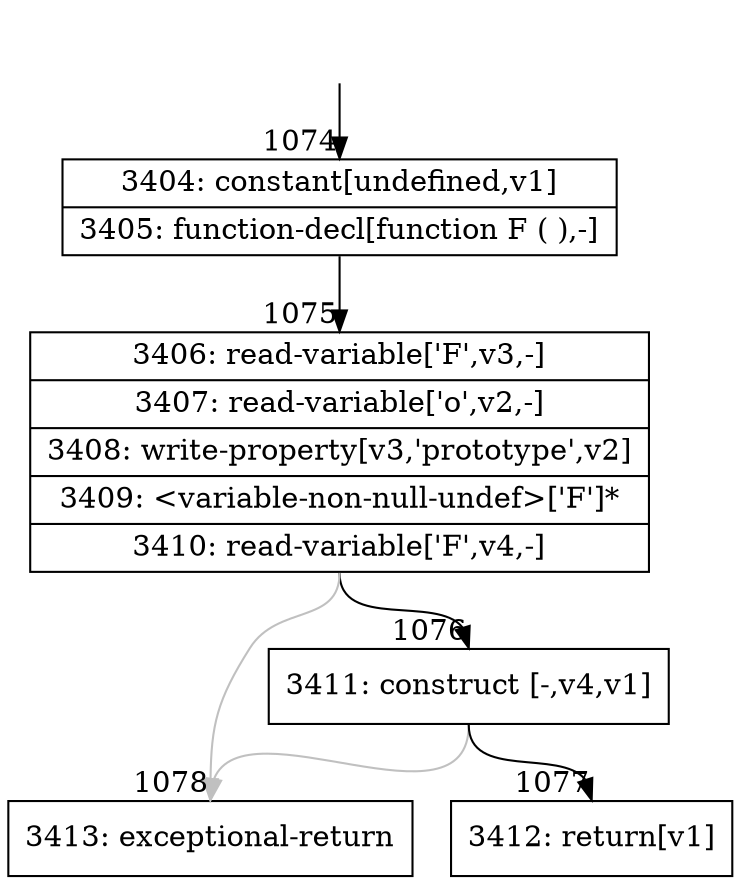 digraph {
rankdir="TD"
BB_entry83[shape=none,label=""];
BB_entry83 -> BB1074 [tailport=s, headport=n, headlabel="    1074"]
BB1074 [shape=record label="{3404: constant[undefined,v1]|3405: function-decl[function F ( ),-]}" ] 
BB1074 -> BB1075 [tailport=s, headport=n, headlabel="      1075"]
BB1075 [shape=record label="{3406: read-variable['F',v3,-]|3407: read-variable['o',v2,-]|3408: write-property[v3,'prototype',v2]|3409: \<variable-non-null-undef\>['F']*|3410: read-variable['F',v4,-]}" ] 
BB1075 -> BB1076 [tailport=s, headport=n, headlabel="      1076"]
BB1075 -> BB1078 [tailport=s, headport=n, color=gray, headlabel="      1078"]
BB1076 [shape=record label="{3411: construct [-,v4,v1]}" ] 
BB1076 -> BB1077 [tailport=s, headport=n, headlabel="      1077"]
BB1076 -> BB1078 [tailport=s, headport=n, color=gray]
BB1077 [shape=record label="{3412: return[v1]}" ] 
BB1078 [shape=record label="{3413: exceptional-return}" ] 
//#$~ 895
}
